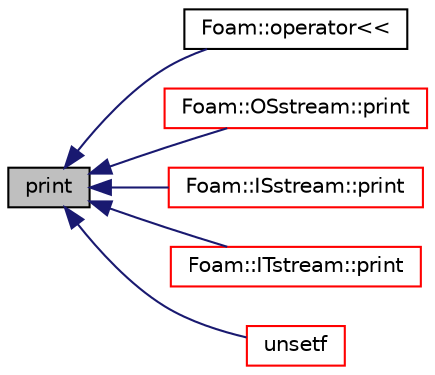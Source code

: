 digraph "print"
{
  bgcolor="transparent";
  edge [fontname="Helvetica",fontsize="10",labelfontname="Helvetica",labelfontsize="10"];
  node [fontname="Helvetica",fontsize="10",shape=record];
  rankdir="LR";
  Node1 [label="print",height=0.2,width=0.4,color="black", fillcolor="grey75", style="filled", fontcolor="black"];
  Node1 -> Node2 [dir="back",color="midnightblue",fontsize="10",style="solid",fontname="Helvetica"];
  Node2 [label="Foam::operator\<\<",height=0.2,width=0.4,color="black",URL="$a10974.html#a8db88bd74c2afc56e72a9f2f4a599924"];
  Node1 -> Node3 [dir="back",color="midnightblue",fontsize="10",style="solid",fontname="Helvetica"];
  Node3 [label="Foam::OSstream::print",height=0.2,width=0.4,color="red",URL="$a01773.html#a396408e517abe1f8cae9d2844a18ad1e",tooltip="Print description of IOstream to Ostream. "];
  Node1 -> Node4 [dir="back",color="midnightblue",fontsize="10",style="solid",fontname="Helvetica"];
  Node4 [label="Foam::ISstream::print",height=0.2,width=0.4,color="red",URL="$a01216.html#a396408e517abe1f8cae9d2844a18ad1e",tooltip="Print description of IOstream to Ostream. "];
  Node1 -> Node5 [dir="back",color="midnightblue",fontsize="10",style="solid",fontname="Helvetica"];
  Node5 [label="Foam::ITstream::print",height=0.2,width=0.4,color="red",URL="$a01235.html#a396408e517abe1f8cae9d2844a18ad1e",tooltip="Print description of IOstream to Ostream. "];
  Node1 -> Node6 [dir="back",color="midnightblue",fontsize="10",style="solid",fontname="Helvetica"];
  Node6 [label="unsetf",height=0.2,width=0.4,color="red",URL="$a01203.html#a9b609af2f5092c85e28a8d4fa8819c26",tooltip="Unset flags of stream. "];
}
